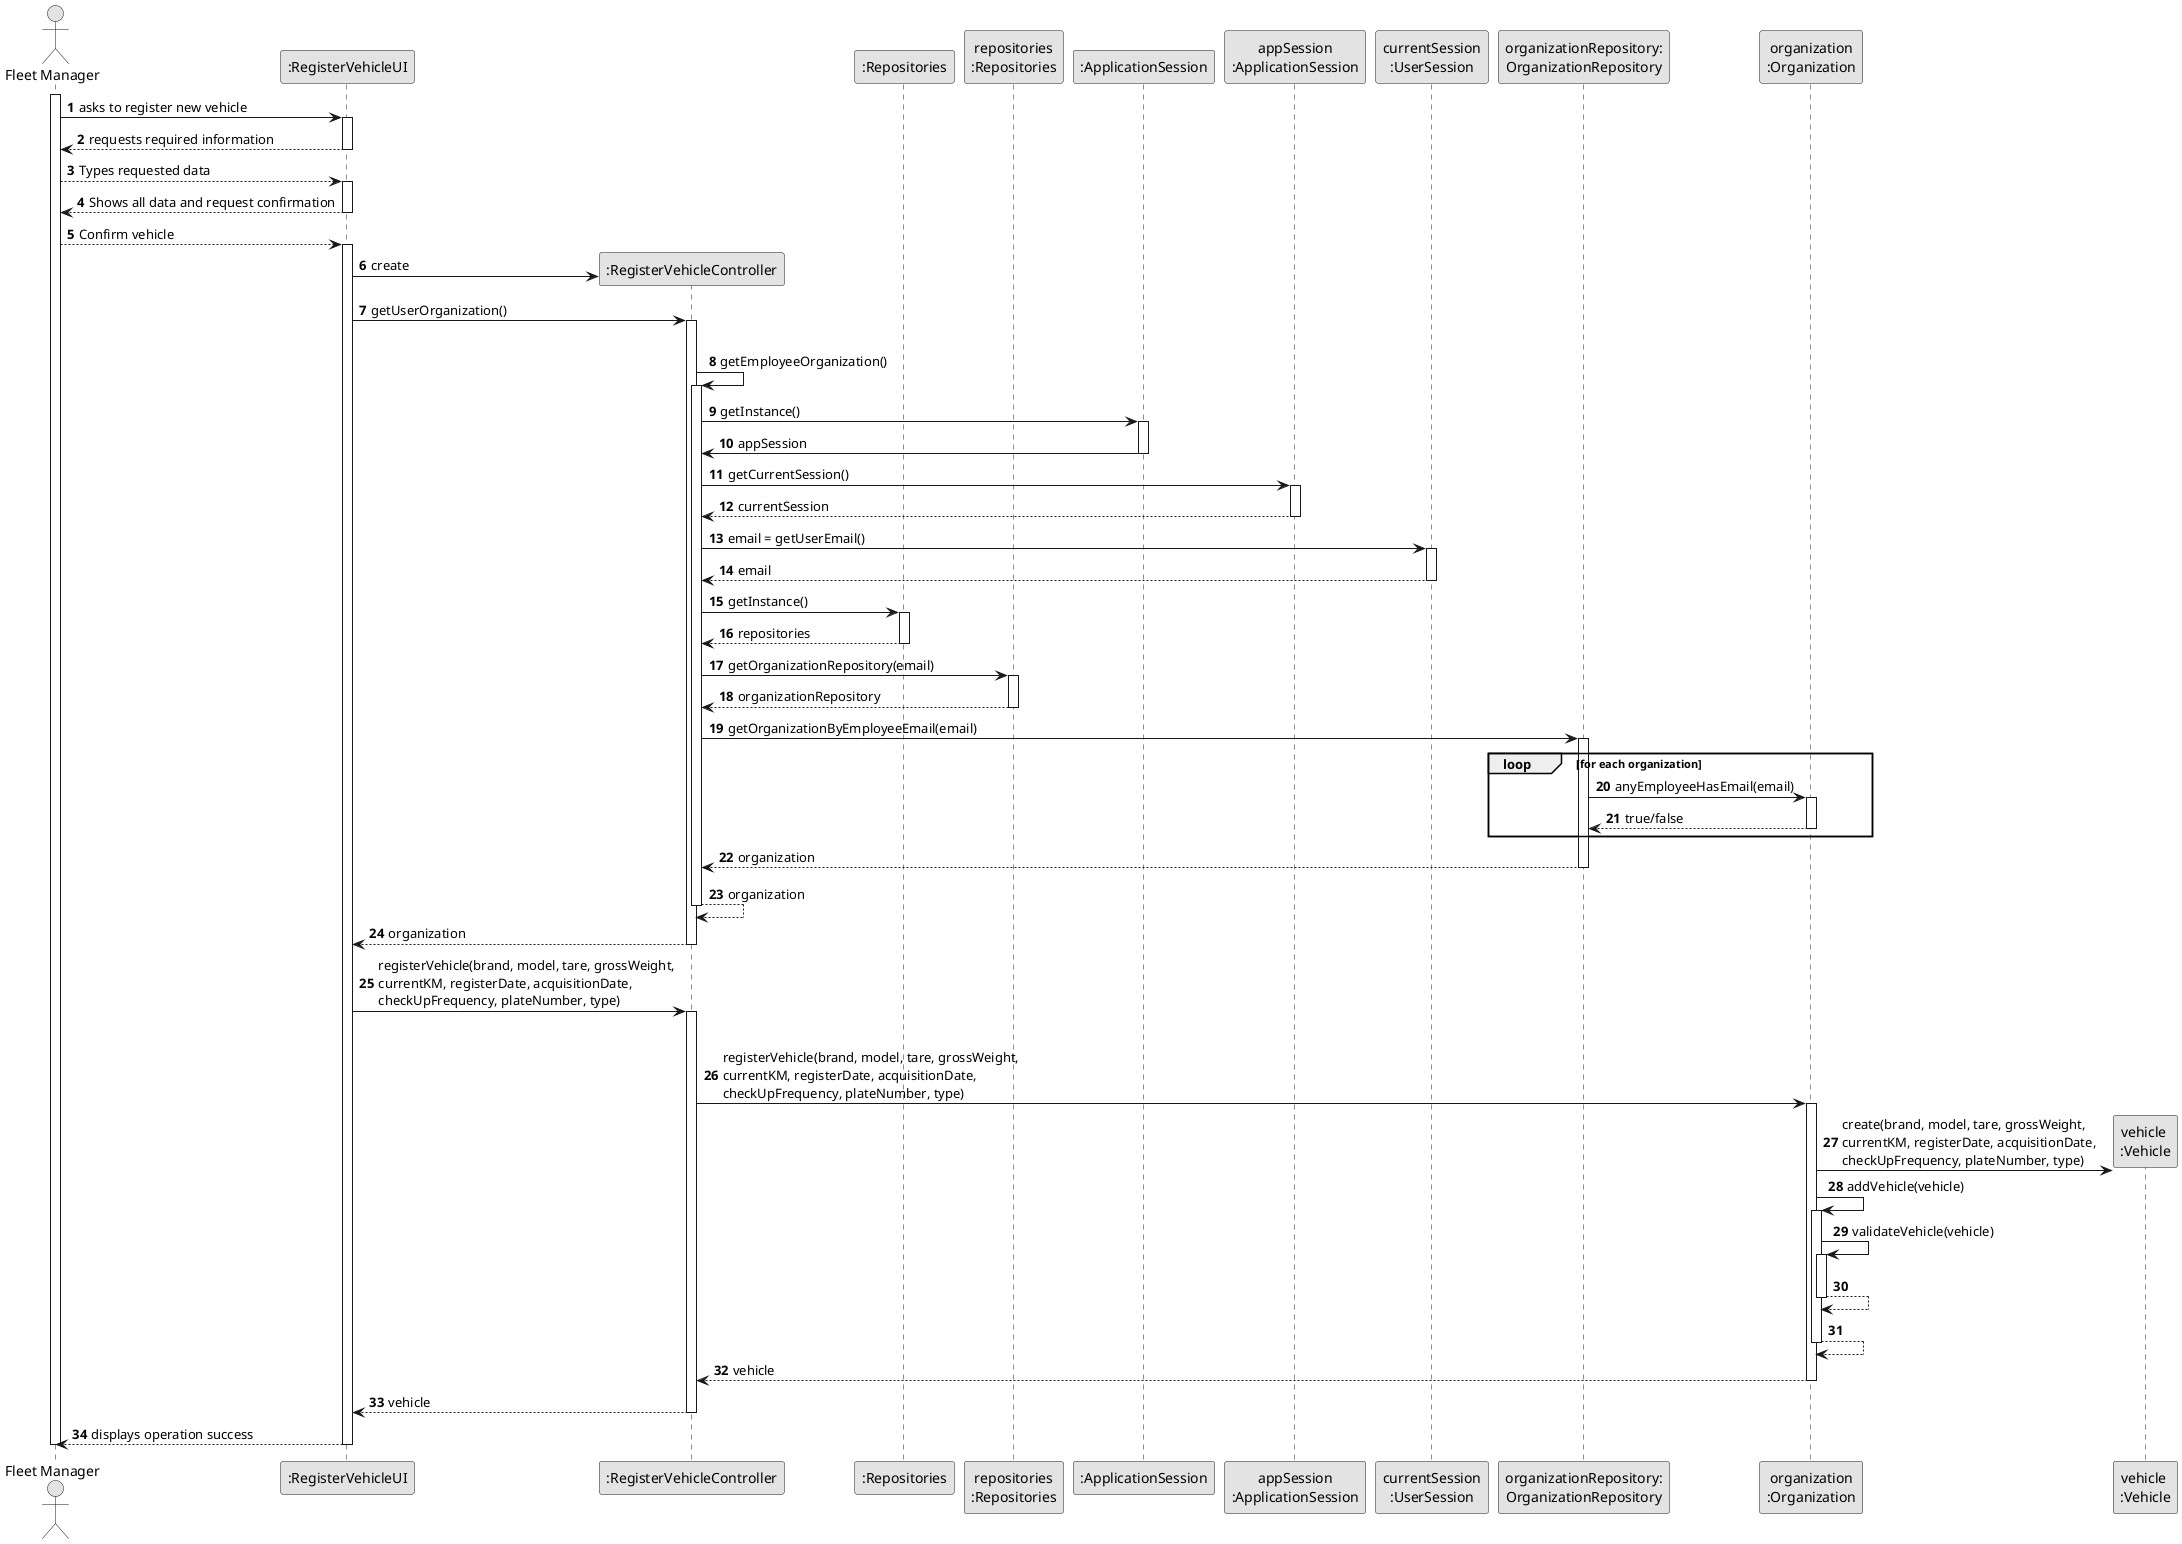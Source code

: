 @startuml
skinparam monochrome true
skinparam packageStyle rectangle
skinparam shadowing false

autonumber

'hide footbox
actor "Fleet Manager" as ADM
participant ":RegisterVehicleUI" as UI
participant ":RegisterVehicleController" as CTRL
participant ":Repositories" as RepositorySingleton
participant "repositories\n:Repositories" as PLAT
participant ":ApplicationSession" as _APP
participant "appSession\n:ApplicationSession" as APP
participant "currentSession\n:UserSession" as SESSAO
participant "organizationRepository:\nOrganizationRepository" as OrganizationRepository
participant "organization\n:Organization" as ORG
participant "vehicle \n:Vehicle" as VEHICLE

activate ADM

        ADM -> UI : asks to register new vehicle

        activate UI

'            UI --> ADM : requests data (reference, description,  informal \n description, technical description, duration, cost)
            'create CTRL

            UI --> ADM : requests required information

         deactivate UI

            ADM --> UI : Types requested data

         activate UI

           UI --> ADM : Shows all data and request confirmation

         deactivate UI

            ADM --> UI : Confirm vehicle

        activate UI

'            UI --> ADM : requests data (reference, description,  informal \n description, technical description, duration, cost)
            'create CTRL
            UI -> CTRL** : create

            UI -> CTRL : getUserOrganization()
            activate CTRL

                |||
                CTRL -> CTRL : getEmployeeOrganization()
                activate CTRL

                    CTRL -> _APP: getInstance()
                    activate _APP
                        _APP -> CTRL: appSession
                    deactivate _APP


                    CTRL -> APP: getCurrentSession()
                    activate APP

                        APP --> CTRL: currentSession
                    deactivate APP

                    CTRL -> SESSAO: email = getUserEmail()
                    activate SESSAO

                        SESSAO --> CTRL: email
                    deactivate SESSAO

                    CTRL -> RepositorySingleton: getInstance()
                    activate RepositorySingleton

                    RepositorySingleton --> CTRL: repositories
                    deactivate RepositorySingleton

                    CTRL -> PLAT: getOrganizationRepository(email)
                    activate PLAT

                        PLAT --> CTRL: organizationRepository
                    deactivate PLAT


                    CTRL -> OrganizationRepository: getOrganizationByEmployeeEmail(email)
                    activate OrganizationRepository

                        loop for each organization

                            OrganizationRepository -> ORG : anyEmployeeHasEmail(email)
                            activate ORG

                                 ORG --> OrganizationRepository : true/false
                            deactivate ORG
                        end
                        OrganizationRepository --> CTRL : organization
                    deactivate OrganizationRepository

                    CTRL --> CTRL : organization
                deactivate CTRL

                CTRL --> UI : organization
            deactivate CTRL


        UI -> CTRL : registerVehicle(brand, model, tare, grossWeight,\ncurrentKM, registerDate, acquisitionDate,\ncheckUpFrequency, plateNumber, type)
        activate CTRL

            |||
            CTRL -> ORG: registerVehicle(brand, model, tare, grossWeight,\ncurrentKM, registerDate, acquisitionDate,\ncheckUpFrequency, plateNumber, type)
            activate ORG

                ORG -> VEHICLE**: create(brand, model, tare, grossWeight,\ncurrentKM, registerDate, acquisitionDate,\ncheckUpFrequency, plateNumber, type)
                ORG -> ORG: addVehicle(vehicle)


                activate ORG
                    ORG -> ORG: validateVehicle(vehicle)
                    activate ORG
                        ORG --> ORG
                    deactivate ORG

                    ORG --> ORG
                deactivate ORG

                ORG --> CTRL : vehicle

            deactivate ORG

            CTRL --> UI: vehicle
            deactivate CTRL
            UI --> ADM: displays operation success
    deactivate UI

deactivate ADM

@enduml